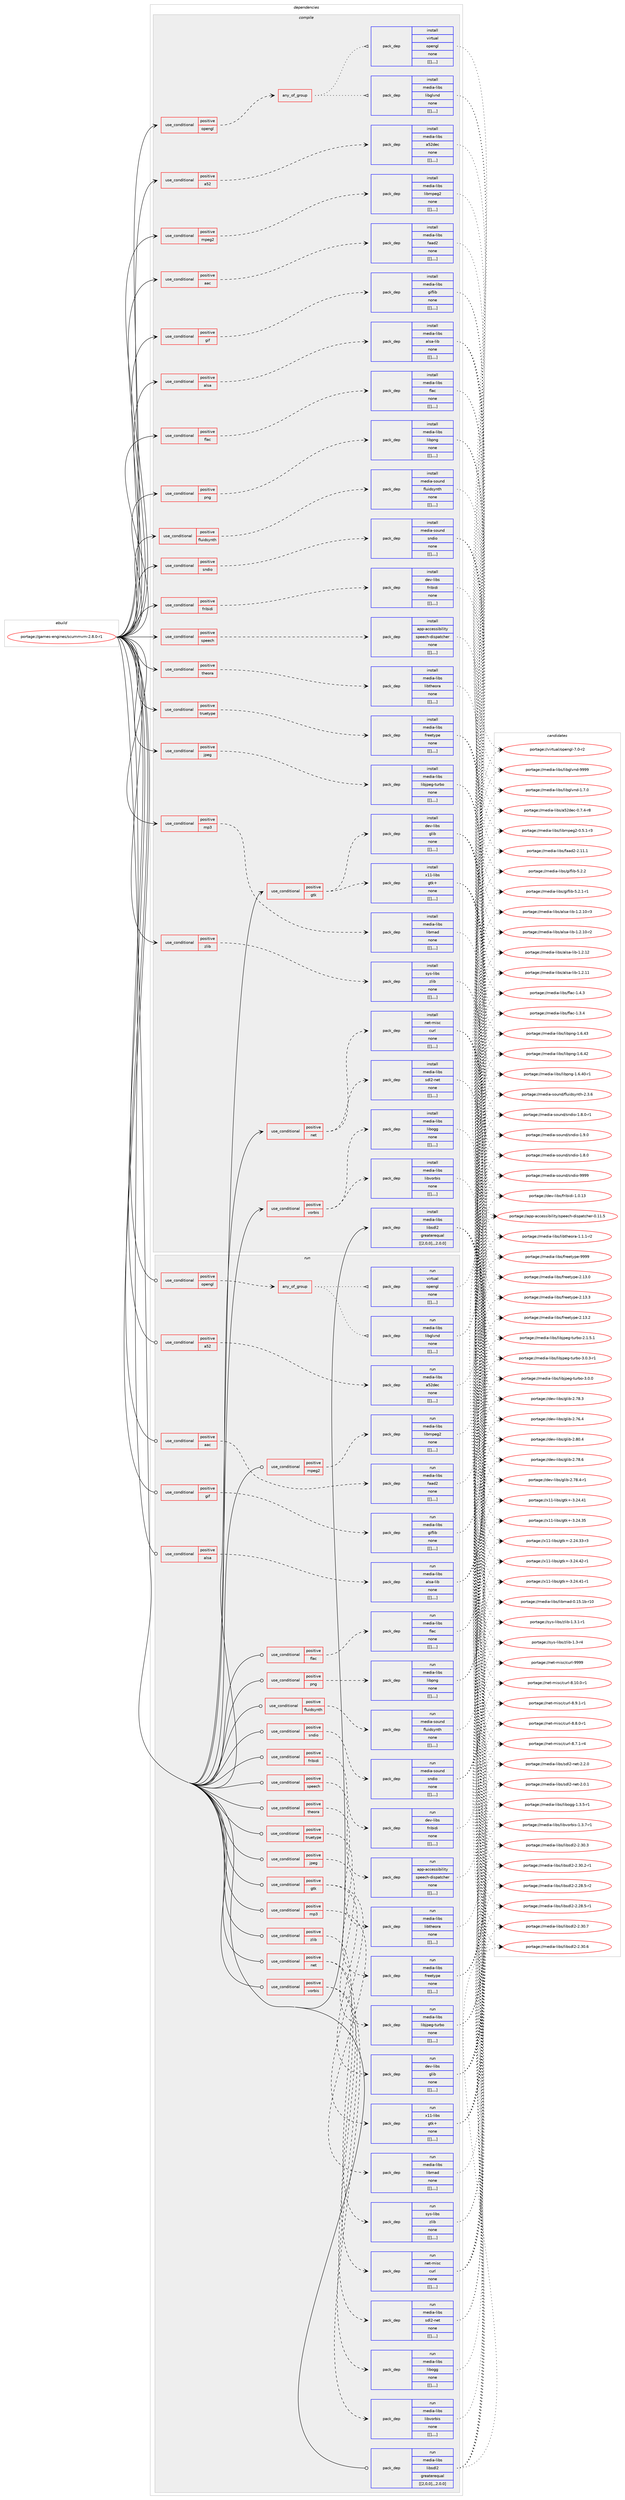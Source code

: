 digraph prolog {

# *************
# Graph options
# *************

newrank=true;
concentrate=true;
compound=true;
graph [rankdir=LR,fontname=Helvetica,fontsize=10,ranksep=1.5];#, ranksep=2.5, nodesep=0.2];
edge  [arrowhead=vee];
node  [fontname=Helvetica,fontsize=10];

# **********
# The ebuild
# **********

subgraph cluster_leftcol {
color=gray;
label=<<i>ebuild</i>>;
id [label="portage://games-engines/scummvm-2.8.0-r1", color=red, width=4, href="../games-engines/scummvm-2.8.0-r1.svg"];
}

# ****************
# The dependencies
# ****************

subgraph cluster_midcol {
color=gray;
label=<<i>dependencies</i>>;
subgraph cluster_compile {
fillcolor="#eeeeee";
style=filled;
label=<<i>compile</i>>;
subgraph cond65577 {
dependency233014 [label=<<TABLE BORDER="0" CELLBORDER="1" CELLSPACING="0" CELLPADDING="4"><TR><TD ROWSPAN="3" CELLPADDING="10">use_conditional</TD></TR><TR><TD>positive</TD></TR><TR><TD>a52</TD></TR></TABLE>>, shape=none, color=red];
subgraph pack165948 {
dependency233015 [label=<<TABLE BORDER="0" CELLBORDER="1" CELLSPACING="0" CELLPADDING="4" WIDTH="220"><TR><TD ROWSPAN="6" CELLPADDING="30">pack_dep</TD></TR><TR><TD WIDTH="110">install</TD></TR><TR><TD>media-libs</TD></TR><TR><TD>a52dec</TD></TR><TR><TD>none</TD></TR><TR><TD>[[],,,,]</TD></TR></TABLE>>, shape=none, color=blue];
}
dependency233014:e -> dependency233015:w [weight=20,style="dashed",arrowhead="vee"];
}
id:e -> dependency233014:w [weight=20,style="solid",arrowhead="vee"];
subgraph cond65578 {
dependency233016 [label=<<TABLE BORDER="0" CELLBORDER="1" CELLSPACING="0" CELLPADDING="4"><TR><TD ROWSPAN="3" CELLPADDING="10">use_conditional</TD></TR><TR><TD>positive</TD></TR><TR><TD>aac</TD></TR></TABLE>>, shape=none, color=red];
subgraph pack165949 {
dependency233017 [label=<<TABLE BORDER="0" CELLBORDER="1" CELLSPACING="0" CELLPADDING="4" WIDTH="220"><TR><TD ROWSPAN="6" CELLPADDING="30">pack_dep</TD></TR><TR><TD WIDTH="110">install</TD></TR><TR><TD>media-libs</TD></TR><TR><TD>faad2</TD></TR><TR><TD>none</TD></TR><TR><TD>[[],,,,]</TD></TR></TABLE>>, shape=none, color=blue];
}
dependency233016:e -> dependency233017:w [weight=20,style="dashed",arrowhead="vee"];
}
id:e -> dependency233016:w [weight=20,style="solid",arrowhead="vee"];
subgraph cond65579 {
dependency233018 [label=<<TABLE BORDER="0" CELLBORDER="1" CELLSPACING="0" CELLPADDING="4"><TR><TD ROWSPAN="3" CELLPADDING="10">use_conditional</TD></TR><TR><TD>positive</TD></TR><TR><TD>alsa</TD></TR></TABLE>>, shape=none, color=red];
subgraph pack165950 {
dependency233019 [label=<<TABLE BORDER="0" CELLBORDER="1" CELLSPACING="0" CELLPADDING="4" WIDTH="220"><TR><TD ROWSPAN="6" CELLPADDING="30">pack_dep</TD></TR><TR><TD WIDTH="110">install</TD></TR><TR><TD>media-libs</TD></TR><TR><TD>alsa-lib</TD></TR><TR><TD>none</TD></TR><TR><TD>[[],,,,]</TD></TR></TABLE>>, shape=none, color=blue];
}
dependency233018:e -> dependency233019:w [weight=20,style="dashed",arrowhead="vee"];
}
id:e -> dependency233018:w [weight=20,style="solid",arrowhead="vee"];
subgraph cond65580 {
dependency233020 [label=<<TABLE BORDER="0" CELLBORDER="1" CELLSPACING="0" CELLPADDING="4"><TR><TD ROWSPAN="3" CELLPADDING="10">use_conditional</TD></TR><TR><TD>positive</TD></TR><TR><TD>flac</TD></TR></TABLE>>, shape=none, color=red];
subgraph pack165951 {
dependency233021 [label=<<TABLE BORDER="0" CELLBORDER="1" CELLSPACING="0" CELLPADDING="4" WIDTH="220"><TR><TD ROWSPAN="6" CELLPADDING="30">pack_dep</TD></TR><TR><TD WIDTH="110">install</TD></TR><TR><TD>media-libs</TD></TR><TR><TD>flac</TD></TR><TR><TD>none</TD></TR><TR><TD>[[],,,,]</TD></TR></TABLE>>, shape=none, color=blue];
}
dependency233020:e -> dependency233021:w [weight=20,style="dashed",arrowhead="vee"];
}
id:e -> dependency233020:w [weight=20,style="solid",arrowhead="vee"];
subgraph cond65581 {
dependency233022 [label=<<TABLE BORDER="0" CELLBORDER="1" CELLSPACING="0" CELLPADDING="4"><TR><TD ROWSPAN="3" CELLPADDING="10">use_conditional</TD></TR><TR><TD>positive</TD></TR><TR><TD>fluidsynth</TD></TR></TABLE>>, shape=none, color=red];
subgraph pack165952 {
dependency233023 [label=<<TABLE BORDER="0" CELLBORDER="1" CELLSPACING="0" CELLPADDING="4" WIDTH="220"><TR><TD ROWSPAN="6" CELLPADDING="30">pack_dep</TD></TR><TR><TD WIDTH="110">install</TD></TR><TR><TD>media-sound</TD></TR><TR><TD>fluidsynth</TD></TR><TR><TD>none</TD></TR><TR><TD>[[],,,,]</TD></TR></TABLE>>, shape=none, color=blue];
}
dependency233022:e -> dependency233023:w [weight=20,style="dashed",arrowhead="vee"];
}
id:e -> dependency233022:w [weight=20,style="solid",arrowhead="vee"];
subgraph cond65582 {
dependency233024 [label=<<TABLE BORDER="0" CELLBORDER="1" CELLSPACING="0" CELLPADDING="4"><TR><TD ROWSPAN="3" CELLPADDING="10">use_conditional</TD></TR><TR><TD>positive</TD></TR><TR><TD>fribidi</TD></TR></TABLE>>, shape=none, color=red];
subgraph pack165953 {
dependency233025 [label=<<TABLE BORDER="0" CELLBORDER="1" CELLSPACING="0" CELLPADDING="4" WIDTH="220"><TR><TD ROWSPAN="6" CELLPADDING="30">pack_dep</TD></TR><TR><TD WIDTH="110">install</TD></TR><TR><TD>dev-libs</TD></TR><TR><TD>fribidi</TD></TR><TR><TD>none</TD></TR><TR><TD>[[],,,,]</TD></TR></TABLE>>, shape=none, color=blue];
}
dependency233024:e -> dependency233025:w [weight=20,style="dashed",arrowhead="vee"];
}
id:e -> dependency233024:w [weight=20,style="solid",arrowhead="vee"];
subgraph cond65583 {
dependency233026 [label=<<TABLE BORDER="0" CELLBORDER="1" CELLSPACING="0" CELLPADDING="4"><TR><TD ROWSPAN="3" CELLPADDING="10">use_conditional</TD></TR><TR><TD>positive</TD></TR><TR><TD>gif</TD></TR></TABLE>>, shape=none, color=red];
subgraph pack165954 {
dependency233027 [label=<<TABLE BORDER="0" CELLBORDER="1" CELLSPACING="0" CELLPADDING="4" WIDTH="220"><TR><TD ROWSPAN="6" CELLPADDING="30">pack_dep</TD></TR><TR><TD WIDTH="110">install</TD></TR><TR><TD>media-libs</TD></TR><TR><TD>giflib</TD></TR><TR><TD>none</TD></TR><TR><TD>[[],,,,]</TD></TR></TABLE>>, shape=none, color=blue];
}
dependency233026:e -> dependency233027:w [weight=20,style="dashed",arrowhead="vee"];
}
id:e -> dependency233026:w [weight=20,style="solid",arrowhead="vee"];
subgraph cond65584 {
dependency233028 [label=<<TABLE BORDER="0" CELLBORDER="1" CELLSPACING="0" CELLPADDING="4"><TR><TD ROWSPAN="3" CELLPADDING="10">use_conditional</TD></TR><TR><TD>positive</TD></TR><TR><TD>gtk</TD></TR></TABLE>>, shape=none, color=red];
subgraph pack165955 {
dependency233029 [label=<<TABLE BORDER="0" CELLBORDER="1" CELLSPACING="0" CELLPADDING="4" WIDTH="220"><TR><TD ROWSPAN="6" CELLPADDING="30">pack_dep</TD></TR><TR><TD WIDTH="110">install</TD></TR><TR><TD>dev-libs</TD></TR><TR><TD>glib</TD></TR><TR><TD>none</TD></TR><TR><TD>[[],,,,]</TD></TR></TABLE>>, shape=none, color=blue];
}
dependency233028:e -> dependency233029:w [weight=20,style="dashed",arrowhead="vee"];
subgraph pack165956 {
dependency233030 [label=<<TABLE BORDER="0" CELLBORDER="1" CELLSPACING="0" CELLPADDING="4" WIDTH="220"><TR><TD ROWSPAN="6" CELLPADDING="30">pack_dep</TD></TR><TR><TD WIDTH="110">install</TD></TR><TR><TD>x11-libs</TD></TR><TR><TD>gtk+</TD></TR><TR><TD>none</TD></TR><TR><TD>[[],,,,]</TD></TR></TABLE>>, shape=none, color=blue];
}
dependency233028:e -> dependency233030:w [weight=20,style="dashed",arrowhead="vee"];
}
id:e -> dependency233028:w [weight=20,style="solid",arrowhead="vee"];
subgraph cond65585 {
dependency233031 [label=<<TABLE BORDER="0" CELLBORDER="1" CELLSPACING="0" CELLPADDING="4"><TR><TD ROWSPAN="3" CELLPADDING="10">use_conditional</TD></TR><TR><TD>positive</TD></TR><TR><TD>jpeg</TD></TR></TABLE>>, shape=none, color=red];
subgraph pack165957 {
dependency233032 [label=<<TABLE BORDER="0" CELLBORDER="1" CELLSPACING="0" CELLPADDING="4" WIDTH="220"><TR><TD ROWSPAN="6" CELLPADDING="30">pack_dep</TD></TR><TR><TD WIDTH="110">install</TD></TR><TR><TD>media-libs</TD></TR><TR><TD>libjpeg-turbo</TD></TR><TR><TD>none</TD></TR><TR><TD>[[],,,,]</TD></TR></TABLE>>, shape=none, color=blue];
}
dependency233031:e -> dependency233032:w [weight=20,style="dashed",arrowhead="vee"];
}
id:e -> dependency233031:w [weight=20,style="solid",arrowhead="vee"];
subgraph cond65586 {
dependency233033 [label=<<TABLE BORDER="0" CELLBORDER="1" CELLSPACING="0" CELLPADDING="4"><TR><TD ROWSPAN="3" CELLPADDING="10">use_conditional</TD></TR><TR><TD>positive</TD></TR><TR><TD>mp3</TD></TR></TABLE>>, shape=none, color=red];
subgraph pack165958 {
dependency233034 [label=<<TABLE BORDER="0" CELLBORDER="1" CELLSPACING="0" CELLPADDING="4" WIDTH="220"><TR><TD ROWSPAN="6" CELLPADDING="30">pack_dep</TD></TR><TR><TD WIDTH="110">install</TD></TR><TR><TD>media-libs</TD></TR><TR><TD>libmad</TD></TR><TR><TD>none</TD></TR><TR><TD>[[],,,,]</TD></TR></TABLE>>, shape=none, color=blue];
}
dependency233033:e -> dependency233034:w [weight=20,style="dashed",arrowhead="vee"];
}
id:e -> dependency233033:w [weight=20,style="solid",arrowhead="vee"];
subgraph cond65587 {
dependency233035 [label=<<TABLE BORDER="0" CELLBORDER="1" CELLSPACING="0" CELLPADDING="4"><TR><TD ROWSPAN="3" CELLPADDING="10">use_conditional</TD></TR><TR><TD>positive</TD></TR><TR><TD>mpeg2</TD></TR></TABLE>>, shape=none, color=red];
subgraph pack165959 {
dependency233036 [label=<<TABLE BORDER="0" CELLBORDER="1" CELLSPACING="0" CELLPADDING="4" WIDTH="220"><TR><TD ROWSPAN="6" CELLPADDING="30">pack_dep</TD></TR><TR><TD WIDTH="110">install</TD></TR><TR><TD>media-libs</TD></TR><TR><TD>libmpeg2</TD></TR><TR><TD>none</TD></TR><TR><TD>[[],,,,]</TD></TR></TABLE>>, shape=none, color=blue];
}
dependency233035:e -> dependency233036:w [weight=20,style="dashed",arrowhead="vee"];
}
id:e -> dependency233035:w [weight=20,style="solid",arrowhead="vee"];
subgraph cond65588 {
dependency233037 [label=<<TABLE BORDER="0" CELLBORDER="1" CELLSPACING="0" CELLPADDING="4"><TR><TD ROWSPAN="3" CELLPADDING="10">use_conditional</TD></TR><TR><TD>positive</TD></TR><TR><TD>net</TD></TR></TABLE>>, shape=none, color=red];
subgraph pack165960 {
dependency233038 [label=<<TABLE BORDER="0" CELLBORDER="1" CELLSPACING="0" CELLPADDING="4" WIDTH="220"><TR><TD ROWSPAN="6" CELLPADDING="30">pack_dep</TD></TR><TR><TD WIDTH="110">install</TD></TR><TR><TD>media-libs</TD></TR><TR><TD>sdl2-net</TD></TR><TR><TD>none</TD></TR><TR><TD>[[],,,,]</TD></TR></TABLE>>, shape=none, color=blue];
}
dependency233037:e -> dependency233038:w [weight=20,style="dashed",arrowhead="vee"];
subgraph pack165961 {
dependency233039 [label=<<TABLE BORDER="0" CELLBORDER="1" CELLSPACING="0" CELLPADDING="4" WIDTH="220"><TR><TD ROWSPAN="6" CELLPADDING="30">pack_dep</TD></TR><TR><TD WIDTH="110">install</TD></TR><TR><TD>net-misc</TD></TR><TR><TD>curl</TD></TR><TR><TD>none</TD></TR><TR><TD>[[],,,,]</TD></TR></TABLE>>, shape=none, color=blue];
}
dependency233037:e -> dependency233039:w [weight=20,style="dashed",arrowhead="vee"];
}
id:e -> dependency233037:w [weight=20,style="solid",arrowhead="vee"];
subgraph cond65589 {
dependency233040 [label=<<TABLE BORDER="0" CELLBORDER="1" CELLSPACING="0" CELLPADDING="4"><TR><TD ROWSPAN="3" CELLPADDING="10">use_conditional</TD></TR><TR><TD>positive</TD></TR><TR><TD>opengl</TD></TR></TABLE>>, shape=none, color=red];
subgraph any1329 {
dependency233041 [label=<<TABLE BORDER="0" CELLBORDER="1" CELLSPACING="0" CELLPADDING="4"><TR><TD CELLPADDING="10">any_of_group</TD></TR></TABLE>>, shape=none, color=red];subgraph pack165962 {
dependency233042 [label=<<TABLE BORDER="0" CELLBORDER="1" CELLSPACING="0" CELLPADDING="4" WIDTH="220"><TR><TD ROWSPAN="6" CELLPADDING="30">pack_dep</TD></TR><TR><TD WIDTH="110">install</TD></TR><TR><TD>virtual</TD></TR><TR><TD>opengl</TD></TR><TR><TD>none</TD></TR><TR><TD>[[],,,,]</TD></TR></TABLE>>, shape=none, color=blue];
}
dependency233041:e -> dependency233042:w [weight=20,style="dotted",arrowhead="oinv"];
subgraph pack165963 {
dependency233043 [label=<<TABLE BORDER="0" CELLBORDER="1" CELLSPACING="0" CELLPADDING="4" WIDTH="220"><TR><TD ROWSPAN="6" CELLPADDING="30">pack_dep</TD></TR><TR><TD WIDTH="110">install</TD></TR><TR><TD>media-libs</TD></TR><TR><TD>libglvnd</TD></TR><TR><TD>none</TD></TR><TR><TD>[[],,,,]</TD></TR></TABLE>>, shape=none, color=blue];
}
dependency233041:e -> dependency233043:w [weight=20,style="dotted",arrowhead="oinv"];
}
dependency233040:e -> dependency233041:w [weight=20,style="dashed",arrowhead="vee"];
}
id:e -> dependency233040:w [weight=20,style="solid",arrowhead="vee"];
subgraph cond65590 {
dependency233044 [label=<<TABLE BORDER="0" CELLBORDER="1" CELLSPACING="0" CELLPADDING="4"><TR><TD ROWSPAN="3" CELLPADDING="10">use_conditional</TD></TR><TR><TD>positive</TD></TR><TR><TD>png</TD></TR></TABLE>>, shape=none, color=red];
subgraph pack165964 {
dependency233045 [label=<<TABLE BORDER="0" CELLBORDER="1" CELLSPACING="0" CELLPADDING="4" WIDTH="220"><TR><TD ROWSPAN="6" CELLPADDING="30">pack_dep</TD></TR><TR><TD WIDTH="110">install</TD></TR><TR><TD>media-libs</TD></TR><TR><TD>libpng</TD></TR><TR><TD>none</TD></TR><TR><TD>[[],,,,]</TD></TR></TABLE>>, shape=none, color=blue];
}
dependency233044:e -> dependency233045:w [weight=20,style="dashed",arrowhead="vee"];
}
id:e -> dependency233044:w [weight=20,style="solid",arrowhead="vee"];
subgraph cond65591 {
dependency233046 [label=<<TABLE BORDER="0" CELLBORDER="1" CELLSPACING="0" CELLPADDING="4"><TR><TD ROWSPAN="3" CELLPADDING="10">use_conditional</TD></TR><TR><TD>positive</TD></TR><TR><TD>sndio</TD></TR></TABLE>>, shape=none, color=red];
subgraph pack165965 {
dependency233047 [label=<<TABLE BORDER="0" CELLBORDER="1" CELLSPACING="0" CELLPADDING="4" WIDTH="220"><TR><TD ROWSPAN="6" CELLPADDING="30">pack_dep</TD></TR><TR><TD WIDTH="110">install</TD></TR><TR><TD>media-sound</TD></TR><TR><TD>sndio</TD></TR><TR><TD>none</TD></TR><TR><TD>[[],,,,]</TD></TR></TABLE>>, shape=none, color=blue];
}
dependency233046:e -> dependency233047:w [weight=20,style="dashed",arrowhead="vee"];
}
id:e -> dependency233046:w [weight=20,style="solid",arrowhead="vee"];
subgraph cond65592 {
dependency233048 [label=<<TABLE BORDER="0" CELLBORDER="1" CELLSPACING="0" CELLPADDING="4"><TR><TD ROWSPAN="3" CELLPADDING="10">use_conditional</TD></TR><TR><TD>positive</TD></TR><TR><TD>speech</TD></TR></TABLE>>, shape=none, color=red];
subgraph pack165966 {
dependency233049 [label=<<TABLE BORDER="0" CELLBORDER="1" CELLSPACING="0" CELLPADDING="4" WIDTH="220"><TR><TD ROWSPAN="6" CELLPADDING="30">pack_dep</TD></TR><TR><TD WIDTH="110">install</TD></TR><TR><TD>app-accessibility</TD></TR><TR><TD>speech-dispatcher</TD></TR><TR><TD>none</TD></TR><TR><TD>[[],,,,]</TD></TR></TABLE>>, shape=none, color=blue];
}
dependency233048:e -> dependency233049:w [weight=20,style="dashed",arrowhead="vee"];
}
id:e -> dependency233048:w [weight=20,style="solid",arrowhead="vee"];
subgraph cond65593 {
dependency233050 [label=<<TABLE BORDER="0" CELLBORDER="1" CELLSPACING="0" CELLPADDING="4"><TR><TD ROWSPAN="3" CELLPADDING="10">use_conditional</TD></TR><TR><TD>positive</TD></TR><TR><TD>theora</TD></TR></TABLE>>, shape=none, color=red];
subgraph pack165967 {
dependency233051 [label=<<TABLE BORDER="0" CELLBORDER="1" CELLSPACING="0" CELLPADDING="4" WIDTH="220"><TR><TD ROWSPAN="6" CELLPADDING="30">pack_dep</TD></TR><TR><TD WIDTH="110">install</TD></TR><TR><TD>media-libs</TD></TR><TR><TD>libtheora</TD></TR><TR><TD>none</TD></TR><TR><TD>[[],,,,]</TD></TR></TABLE>>, shape=none, color=blue];
}
dependency233050:e -> dependency233051:w [weight=20,style="dashed",arrowhead="vee"];
}
id:e -> dependency233050:w [weight=20,style="solid",arrowhead="vee"];
subgraph cond65594 {
dependency233052 [label=<<TABLE BORDER="0" CELLBORDER="1" CELLSPACING="0" CELLPADDING="4"><TR><TD ROWSPAN="3" CELLPADDING="10">use_conditional</TD></TR><TR><TD>positive</TD></TR><TR><TD>truetype</TD></TR></TABLE>>, shape=none, color=red];
subgraph pack165968 {
dependency233053 [label=<<TABLE BORDER="0" CELLBORDER="1" CELLSPACING="0" CELLPADDING="4" WIDTH="220"><TR><TD ROWSPAN="6" CELLPADDING="30">pack_dep</TD></TR><TR><TD WIDTH="110">install</TD></TR><TR><TD>media-libs</TD></TR><TR><TD>freetype</TD></TR><TR><TD>none</TD></TR><TR><TD>[[],,,,]</TD></TR></TABLE>>, shape=none, color=blue];
}
dependency233052:e -> dependency233053:w [weight=20,style="dashed",arrowhead="vee"];
}
id:e -> dependency233052:w [weight=20,style="solid",arrowhead="vee"];
subgraph cond65595 {
dependency233054 [label=<<TABLE BORDER="0" CELLBORDER="1" CELLSPACING="0" CELLPADDING="4"><TR><TD ROWSPAN="3" CELLPADDING="10">use_conditional</TD></TR><TR><TD>positive</TD></TR><TR><TD>vorbis</TD></TR></TABLE>>, shape=none, color=red];
subgraph pack165969 {
dependency233055 [label=<<TABLE BORDER="0" CELLBORDER="1" CELLSPACING="0" CELLPADDING="4" WIDTH="220"><TR><TD ROWSPAN="6" CELLPADDING="30">pack_dep</TD></TR><TR><TD WIDTH="110">install</TD></TR><TR><TD>media-libs</TD></TR><TR><TD>libogg</TD></TR><TR><TD>none</TD></TR><TR><TD>[[],,,,]</TD></TR></TABLE>>, shape=none, color=blue];
}
dependency233054:e -> dependency233055:w [weight=20,style="dashed",arrowhead="vee"];
subgraph pack165970 {
dependency233056 [label=<<TABLE BORDER="0" CELLBORDER="1" CELLSPACING="0" CELLPADDING="4" WIDTH="220"><TR><TD ROWSPAN="6" CELLPADDING="30">pack_dep</TD></TR><TR><TD WIDTH="110">install</TD></TR><TR><TD>media-libs</TD></TR><TR><TD>libvorbis</TD></TR><TR><TD>none</TD></TR><TR><TD>[[],,,,]</TD></TR></TABLE>>, shape=none, color=blue];
}
dependency233054:e -> dependency233056:w [weight=20,style="dashed",arrowhead="vee"];
}
id:e -> dependency233054:w [weight=20,style="solid",arrowhead="vee"];
subgraph cond65596 {
dependency233057 [label=<<TABLE BORDER="0" CELLBORDER="1" CELLSPACING="0" CELLPADDING="4"><TR><TD ROWSPAN="3" CELLPADDING="10">use_conditional</TD></TR><TR><TD>positive</TD></TR><TR><TD>zlib</TD></TR></TABLE>>, shape=none, color=red];
subgraph pack165971 {
dependency233058 [label=<<TABLE BORDER="0" CELLBORDER="1" CELLSPACING="0" CELLPADDING="4" WIDTH="220"><TR><TD ROWSPAN="6" CELLPADDING="30">pack_dep</TD></TR><TR><TD WIDTH="110">install</TD></TR><TR><TD>sys-libs</TD></TR><TR><TD>zlib</TD></TR><TR><TD>none</TD></TR><TR><TD>[[],,,,]</TD></TR></TABLE>>, shape=none, color=blue];
}
dependency233057:e -> dependency233058:w [weight=20,style="dashed",arrowhead="vee"];
}
id:e -> dependency233057:w [weight=20,style="solid",arrowhead="vee"];
subgraph pack165972 {
dependency233059 [label=<<TABLE BORDER="0" CELLBORDER="1" CELLSPACING="0" CELLPADDING="4" WIDTH="220"><TR><TD ROWSPAN="6" CELLPADDING="30">pack_dep</TD></TR><TR><TD WIDTH="110">install</TD></TR><TR><TD>media-libs</TD></TR><TR><TD>libsdl2</TD></TR><TR><TD>greaterequal</TD></TR><TR><TD>[[2,0,0],,,2.0.0]</TD></TR></TABLE>>, shape=none, color=blue];
}
id:e -> dependency233059:w [weight=20,style="solid",arrowhead="vee"];
}
subgraph cluster_compileandrun {
fillcolor="#eeeeee";
style=filled;
label=<<i>compile and run</i>>;
}
subgraph cluster_run {
fillcolor="#eeeeee";
style=filled;
label=<<i>run</i>>;
subgraph cond65597 {
dependency233060 [label=<<TABLE BORDER="0" CELLBORDER="1" CELLSPACING="0" CELLPADDING="4"><TR><TD ROWSPAN="3" CELLPADDING="10">use_conditional</TD></TR><TR><TD>positive</TD></TR><TR><TD>a52</TD></TR></TABLE>>, shape=none, color=red];
subgraph pack165973 {
dependency233061 [label=<<TABLE BORDER="0" CELLBORDER="1" CELLSPACING="0" CELLPADDING="4" WIDTH="220"><TR><TD ROWSPAN="6" CELLPADDING="30">pack_dep</TD></TR><TR><TD WIDTH="110">run</TD></TR><TR><TD>media-libs</TD></TR><TR><TD>a52dec</TD></TR><TR><TD>none</TD></TR><TR><TD>[[],,,,]</TD></TR></TABLE>>, shape=none, color=blue];
}
dependency233060:e -> dependency233061:w [weight=20,style="dashed",arrowhead="vee"];
}
id:e -> dependency233060:w [weight=20,style="solid",arrowhead="odot"];
subgraph cond65598 {
dependency233062 [label=<<TABLE BORDER="0" CELLBORDER="1" CELLSPACING="0" CELLPADDING="4"><TR><TD ROWSPAN="3" CELLPADDING="10">use_conditional</TD></TR><TR><TD>positive</TD></TR><TR><TD>aac</TD></TR></TABLE>>, shape=none, color=red];
subgraph pack165974 {
dependency233063 [label=<<TABLE BORDER="0" CELLBORDER="1" CELLSPACING="0" CELLPADDING="4" WIDTH="220"><TR><TD ROWSPAN="6" CELLPADDING="30">pack_dep</TD></TR><TR><TD WIDTH="110">run</TD></TR><TR><TD>media-libs</TD></TR><TR><TD>faad2</TD></TR><TR><TD>none</TD></TR><TR><TD>[[],,,,]</TD></TR></TABLE>>, shape=none, color=blue];
}
dependency233062:e -> dependency233063:w [weight=20,style="dashed",arrowhead="vee"];
}
id:e -> dependency233062:w [weight=20,style="solid",arrowhead="odot"];
subgraph cond65599 {
dependency233064 [label=<<TABLE BORDER="0" CELLBORDER="1" CELLSPACING="0" CELLPADDING="4"><TR><TD ROWSPAN="3" CELLPADDING="10">use_conditional</TD></TR><TR><TD>positive</TD></TR><TR><TD>alsa</TD></TR></TABLE>>, shape=none, color=red];
subgraph pack165975 {
dependency233065 [label=<<TABLE BORDER="0" CELLBORDER="1" CELLSPACING="0" CELLPADDING="4" WIDTH="220"><TR><TD ROWSPAN="6" CELLPADDING="30">pack_dep</TD></TR><TR><TD WIDTH="110">run</TD></TR><TR><TD>media-libs</TD></TR><TR><TD>alsa-lib</TD></TR><TR><TD>none</TD></TR><TR><TD>[[],,,,]</TD></TR></TABLE>>, shape=none, color=blue];
}
dependency233064:e -> dependency233065:w [weight=20,style="dashed",arrowhead="vee"];
}
id:e -> dependency233064:w [weight=20,style="solid",arrowhead="odot"];
subgraph cond65600 {
dependency233066 [label=<<TABLE BORDER="0" CELLBORDER="1" CELLSPACING="0" CELLPADDING="4"><TR><TD ROWSPAN="3" CELLPADDING="10">use_conditional</TD></TR><TR><TD>positive</TD></TR><TR><TD>flac</TD></TR></TABLE>>, shape=none, color=red];
subgraph pack165976 {
dependency233067 [label=<<TABLE BORDER="0" CELLBORDER="1" CELLSPACING="0" CELLPADDING="4" WIDTH="220"><TR><TD ROWSPAN="6" CELLPADDING="30">pack_dep</TD></TR><TR><TD WIDTH="110">run</TD></TR><TR><TD>media-libs</TD></TR><TR><TD>flac</TD></TR><TR><TD>none</TD></TR><TR><TD>[[],,,,]</TD></TR></TABLE>>, shape=none, color=blue];
}
dependency233066:e -> dependency233067:w [weight=20,style="dashed",arrowhead="vee"];
}
id:e -> dependency233066:w [weight=20,style="solid",arrowhead="odot"];
subgraph cond65601 {
dependency233068 [label=<<TABLE BORDER="0" CELLBORDER="1" CELLSPACING="0" CELLPADDING="4"><TR><TD ROWSPAN="3" CELLPADDING="10">use_conditional</TD></TR><TR><TD>positive</TD></TR><TR><TD>fluidsynth</TD></TR></TABLE>>, shape=none, color=red];
subgraph pack165977 {
dependency233069 [label=<<TABLE BORDER="0" CELLBORDER="1" CELLSPACING="0" CELLPADDING="4" WIDTH="220"><TR><TD ROWSPAN="6" CELLPADDING="30">pack_dep</TD></TR><TR><TD WIDTH="110">run</TD></TR><TR><TD>media-sound</TD></TR><TR><TD>fluidsynth</TD></TR><TR><TD>none</TD></TR><TR><TD>[[],,,,]</TD></TR></TABLE>>, shape=none, color=blue];
}
dependency233068:e -> dependency233069:w [weight=20,style="dashed",arrowhead="vee"];
}
id:e -> dependency233068:w [weight=20,style="solid",arrowhead="odot"];
subgraph cond65602 {
dependency233070 [label=<<TABLE BORDER="0" CELLBORDER="1" CELLSPACING="0" CELLPADDING="4"><TR><TD ROWSPAN="3" CELLPADDING="10">use_conditional</TD></TR><TR><TD>positive</TD></TR><TR><TD>fribidi</TD></TR></TABLE>>, shape=none, color=red];
subgraph pack165978 {
dependency233071 [label=<<TABLE BORDER="0" CELLBORDER="1" CELLSPACING="0" CELLPADDING="4" WIDTH="220"><TR><TD ROWSPAN="6" CELLPADDING="30">pack_dep</TD></TR><TR><TD WIDTH="110">run</TD></TR><TR><TD>dev-libs</TD></TR><TR><TD>fribidi</TD></TR><TR><TD>none</TD></TR><TR><TD>[[],,,,]</TD></TR></TABLE>>, shape=none, color=blue];
}
dependency233070:e -> dependency233071:w [weight=20,style="dashed",arrowhead="vee"];
}
id:e -> dependency233070:w [weight=20,style="solid",arrowhead="odot"];
subgraph cond65603 {
dependency233072 [label=<<TABLE BORDER="0" CELLBORDER="1" CELLSPACING="0" CELLPADDING="4"><TR><TD ROWSPAN="3" CELLPADDING="10">use_conditional</TD></TR><TR><TD>positive</TD></TR><TR><TD>gif</TD></TR></TABLE>>, shape=none, color=red];
subgraph pack165979 {
dependency233073 [label=<<TABLE BORDER="0" CELLBORDER="1" CELLSPACING="0" CELLPADDING="4" WIDTH="220"><TR><TD ROWSPAN="6" CELLPADDING="30">pack_dep</TD></TR><TR><TD WIDTH="110">run</TD></TR><TR><TD>media-libs</TD></TR><TR><TD>giflib</TD></TR><TR><TD>none</TD></TR><TR><TD>[[],,,,]</TD></TR></TABLE>>, shape=none, color=blue];
}
dependency233072:e -> dependency233073:w [weight=20,style="dashed",arrowhead="vee"];
}
id:e -> dependency233072:w [weight=20,style="solid",arrowhead="odot"];
subgraph cond65604 {
dependency233074 [label=<<TABLE BORDER="0" CELLBORDER="1" CELLSPACING="0" CELLPADDING="4"><TR><TD ROWSPAN="3" CELLPADDING="10">use_conditional</TD></TR><TR><TD>positive</TD></TR><TR><TD>gtk</TD></TR></TABLE>>, shape=none, color=red];
subgraph pack165980 {
dependency233075 [label=<<TABLE BORDER="0" CELLBORDER="1" CELLSPACING="0" CELLPADDING="4" WIDTH="220"><TR><TD ROWSPAN="6" CELLPADDING="30">pack_dep</TD></TR><TR><TD WIDTH="110">run</TD></TR><TR><TD>dev-libs</TD></TR><TR><TD>glib</TD></TR><TR><TD>none</TD></TR><TR><TD>[[],,,,]</TD></TR></TABLE>>, shape=none, color=blue];
}
dependency233074:e -> dependency233075:w [weight=20,style="dashed",arrowhead="vee"];
subgraph pack165981 {
dependency233076 [label=<<TABLE BORDER="0" CELLBORDER="1" CELLSPACING="0" CELLPADDING="4" WIDTH="220"><TR><TD ROWSPAN="6" CELLPADDING="30">pack_dep</TD></TR><TR><TD WIDTH="110">run</TD></TR><TR><TD>x11-libs</TD></TR><TR><TD>gtk+</TD></TR><TR><TD>none</TD></TR><TR><TD>[[],,,,]</TD></TR></TABLE>>, shape=none, color=blue];
}
dependency233074:e -> dependency233076:w [weight=20,style="dashed",arrowhead="vee"];
}
id:e -> dependency233074:w [weight=20,style="solid",arrowhead="odot"];
subgraph cond65605 {
dependency233077 [label=<<TABLE BORDER="0" CELLBORDER="1" CELLSPACING="0" CELLPADDING="4"><TR><TD ROWSPAN="3" CELLPADDING="10">use_conditional</TD></TR><TR><TD>positive</TD></TR><TR><TD>jpeg</TD></TR></TABLE>>, shape=none, color=red];
subgraph pack165982 {
dependency233078 [label=<<TABLE BORDER="0" CELLBORDER="1" CELLSPACING="0" CELLPADDING="4" WIDTH="220"><TR><TD ROWSPAN="6" CELLPADDING="30">pack_dep</TD></TR><TR><TD WIDTH="110">run</TD></TR><TR><TD>media-libs</TD></TR><TR><TD>libjpeg-turbo</TD></TR><TR><TD>none</TD></TR><TR><TD>[[],,,,]</TD></TR></TABLE>>, shape=none, color=blue];
}
dependency233077:e -> dependency233078:w [weight=20,style="dashed",arrowhead="vee"];
}
id:e -> dependency233077:w [weight=20,style="solid",arrowhead="odot"];
subgraph cond65606 {
dependency233079 [label=<<TABLE BORDER="0" CELLBORDER="1" CELLSPACING="0" CELLPADDING="4"><TR><TD ROWSPAN="3" CELLPADDING="10">use_conditional</TD></TR><TR><TD>positive</TD></TR><TR><TD>mp3</TD></TR></TABLE>>, shape=none, color=red];
subgraph pack165983 {
dependency233080 [label=<<TABLE BORDER="0" CELLBORDER="1" CELLSPACING="0" CELLPADDING="4" WIDTH="220"><TR><TD ROWSPAN="6" CELLPADDING="30">pack_dep</TD></TR><TR><TD WIDTH="110">run</TD></TR><TR><TD>media-libs</TD></TR><TR><TD>libmad</TD></TR><TR><TD>none</TD></TR><TR><TD>[[],,,,]</TD></TR></TABLE>>, shape=none, color=blue];
}
dependency233079:e -> dependency233080:w [weight=20,style="dashed",arrowhead="vee"];
}
id:e -> dependency233079:w [weight=20,style="solid",arrowhead="odot"];
subgraph cond65607 {
dependency233081 [label=<<TABLE BORDER="0" CELLBORDER="1" CELLSPACING="0" CELLPADDING="4"><TR><TD ROWSPAN="3" CELLPADDING="10">use_conditional</TD></TR><TR><TD>positive</TD></TR><TR><TD>mpeg2</TD></TR></TABLE>>, shape=none, color=red];
subgraph pack165984 {
dependency233082 [label=<<TABLE BORDER="0" CELLBORDER="1" CELLSPACING="0" CELLPADDING="4" WIDTH="220"><TR><TD ROWSPAN="6" CELLPADDING="30">pack_dep</TD></TR><TR><TD WIDTH="110">run</TD></TR><TR><TD>media-libs</TD></TR><TR><TD>libmpeg2</TD></TR><TR><TD>none</TD></TR><TR><TD>[[],,,,]</TD></TR></TABLE>>, shape=none, color=blue];
}
dependency233081:e -> dependency233082:w [weight=20,style="dashed",arrowhead="vee"];
}
id:e -> dependency233081:w [weight=20,style="solid",arrowhead="odot"];
subgraph cond65608 {
dependency233083 [label=<<TABLE BORDER="0" CELLBORDER="1" CELLSPACING="0" CELLPADDING="4"><TR><TD ROWSPAN="3" CELLPADDING="10">use_conditional</TD></TR><TR><TD>positive</TD></TR><TR><TD>net</TD></TR></TABLE>>, shape=none, color=red];
subgraph pack165985 {
dependency233084 [label=<<TABLE BORDER="0" CELLBORDER="1" CELLSPACING="0" CELLPADDING="4" WIDTH="220"><TR><TD ROWSPAN="6" CELLPADDING="30">pack_dep</TD></TR><TR><TD WIDTH="110">run</TD></TR><TR><TD>media-libs</TD></TR><TR><TD>sdl2-net</TD></TR><TR><TD>none</TD></TR><TR><TD>[[],,,,]</TD></TR></TABLE>>, shape=none, color=blue];
}
dependency233083:e -> dependency233084:w [weight=20,style="dashed",arrowhead="vee"];
subgraph pack165986 {
dependency233085 [label=<<TABLE BORDER="0" CELLBORDER="1" CELLSPACING="0" CELLPADDING="4" WIDTH="220"><TR><TD ROWSPAN="6" CELLPADDING="30">pack_dep</TD></TR><TR><TD WIDTH="110">run</TD></TR><TR><TD>net-misc</TD></TR><TR><TD>curl</TD></TR><TR><TD>none</TD></TR><TR><TD>[[],,,,]</TD></TR></TABLE>>, shape=none, color=blue];
}
dependency233083:e -> dependency233085:w [weight=20,style="dashed",arrowhead="vee"];
}
id:e -> dependency233083:w [weight=20,style="solid",arrowhead="odot"];
subgraph cond65609 {
dependency233086 [label=<<TABLE BORDER="0" CELLBORDER="1" CELLSPACING="0" CELLPADDING="4"><TR><TD ROWSPAN="3" CELLPADDING="10">use_conditional</TD></TR><TR><TD>positive</TD></TR><TR><TD>opengl</TD></TR></TABLE>>, shape=none, color=red];
subgraph any1330 {
dependency233087 [label=<<TABLE BORDER="0" CELLBORDER="1" CELLSPACING="0" CELLPADDING="4"><TR><TD CELLPADDING="10">any_of_group</TD></TR></TABLE>>, shape=none, color=red];subgraph pack165987 {
dependency233088 [label=<<TABLE BORDER="0" CELLBORDER="1" CELLSPACING="0" CELLPADDING="4" WIDTH="220"><TR><TD ROWSPAN="6" CELLPADDING="30">pack_dep</TD></TR><TR><TD WIDTH="110">run</TD></TR><TR><TD>virtual</TD></TR><TR><TD>opengl</TD></TR><TR><TD>none</TD></TR><TR><TD>[[],,,,]</TD></TR></TABLE>>, shape=none, color=blue];
}
dependency233087:e -> dependency233088:w [weight=20,style="dotted",arrowhead="oinv"];
subgraph pack165988 {
dependency233089 [label=<<TABLE BORDER="0" CELLBORDER="1" CELLSPACING="0" CELLPADDING="4" WIDTH="220"><TR><TD ROWSPAN="6" CELLPADDING="30">pack_dep</TD></TR><TR><TD WIDTH="110">run</TD></TR><TR><TD>media-libs</TD></TR><TR><TD>libglvnd</TD></TR><TR><TD>none</TD></TR><TR><TD>[[],,,,]</TD></TR></TABLE>>, shape=none, color=blue];
}
dependency233087:e -> dependency233089:w [weight=20,style="dotted",arrowhead="oinv"];
}
dependency233086:e -> dependency233087:w [weight=20,style="dashed",arrowhead="vee"];
}
id:e -> dependency233086:w [weight=20,style="solid",arrowhead="odot"];
subgraph cond65610 {
dependency233090 [label=<<TABLE BORDER="0" CELLBORDER="1" CELLSPACING="0" CELLPADDING="4"><TR><TD ROWSPAN="3" CELLPADDING="10">use_conditional</TD></TR><TR><TD>positive</TD></TR><TR><TD>png</TD></TR></TABLE>>, shape=none, color=red];
subgraph pack165989 {
dependency233091 [label=<<TABLE BORDER="0" CELLBORDER="1" CELLSPACING="0" CELLPADDING="4" WIDTH="220"><TR><TD ROWSPAN="6" CELLPADDING="30">pack_dep</TD></TR><TR><TD WIDTH="110">run</TD></TR><TR><TD>media-libs</TD></TR><TR><TD>libpng</TD></TR><TR><TD>none</TD></TR><TR><TD>[[],,,,]</TD></TR></TABLE>>, shape=none, color=blue];
}
dependency233090:e -> dependency233091:w [weight=20,style="dashed",arrowhead="vee"];
}
id:e -> dependency233090:w [weight=20,style="solid",arrowhead="odot"];
subgraph cond65611 {
dependency233092 [label=<<TABLE BORDER="0" CELLBORDER="1" CELLSPACING="0" CELLPADDING="4"><TR><TD ROWSPAN="3" CELLPADDING="10">use_conditional</TD></TR><TR><TD>positive</TD></TR><TR><TD>sndio</TD></TR></TABLE>>, shape=none, color=red];
subgraph pack165990 {
dependency233093 [label=<<TABLE BORDER="0" CELLBORDER="1" CELLSPACING="0" CELLPADDING="4" WIDTH="220"><TR><TD ROWSPAN="6" CELLPADDING="30">pack_dep</TD></TR><TR><TD WIDTH="110">run</TD></TR><TR><TD>media-sound</TD></TR><TR><TD>sndio</TD></TR><TR><TD>none</TD></TR><TR><TD>[[],,,,]</TD></TR></TABLE>>, shape=none, color=blue];
}
dependency233092:e -> dependency233093:w [weight=20,style="dashed",arrowhead="vee"];
}
id:e -> dependency233092:w [weight=20,style="solid",arrowhead="odot"];
subgraph cond65612 {
dependency233094 [label=<<TABLE BORDER="0" CELLBORDER="1" CELLSPACING="0" CELLPADDING="4"><TR><TD ROWSPAN="3" CELLPADDING="10">use_conditional</TD></TR><TR><TD>positive</TD></TR><TR><TD>speech</TD></TR></TABLE>>, shape=none, color=red];
subgraph pack165991 {
dependency233095 [label=<<TABLE BORDER="0" CELLBORDER="1" CELLSPACING="0" CELLPADDING="4" WIDTH="220"><TR><TD ROWSPAN="6" CELLPADDING="30">pack_dep</TD></TR><TR><TD WIDTH="110">run</TD></TR><TR><TD>app-accessibility</TD></TR><TR><TD>speech-dispatcher</TD></TR><TR><TD>none</TD></TR><TR><TD>[[],,,,]</TD></TR></TABLE>>, shape=none, color=blue];
}
dependency233094:e -> dependency233095:w [weight=20,style="dashed",arrowhead="vee"];
}
id:e -> dependency233094:w [weight=20,style="solid",arrowhead="odot"];
subgraph cond65613 {
dependency233096 [label=<<TABLE BORDER="0" CELLBORDER="1" CELLSPACING="0" CELLPADDING="4"><TR><TD ROWSPAN="3" CELLPADDING="10">use_conditional</TD></TR><TR><TD>positive</TD></TR><TR><TD>theora</TD></TR></TABLE>>, shape=none, color=red];
subgraph pack165992 {
dependency233097 [label=<<TABLE BORDER="0" CELLBORDER="1" CELLSPACING="0" CELLPADDING="4" WIDTH="220"><TR><TD ROWSPAN="6" CELLPADDING="30">pack_dep</TD></TR><TR><TD WIDTH="110">run</TD></TR><TR><TD>media-libs</TD></TR><TR><TD>libtheora</TD></TR><TR><TD>none</TD></TR><TR><TD>[[],,,,]</TD></TR></TABLE>>, shape=none, color=blue];
}
dependency233096:e -> dependency233097:w [weight=20,style="dashed",arrowhead="vee"];
}
id:e -> dependency233096:w [weight=20,style="solid",arrowhead="odot"];
subgraph cond65614 {
dependency233098 [label=<<TABLE BORDER="0" CELLBORDER="1" CELLSPACING="0" CELLPADDING="4"><TR><TD ROWSPAN="3" CELLPADDING="10">use_conditional</TD></TR><TR><TD>positive</TD></TR><TR><TD>truetype</TD></TR></TABLE>>, shape=none, color=red];
subgraph pack165993 {
dependency233099 [label=<<TABLE BORDER="0" CELLBORDER="1" CELLSPACING="0" CELLPADDING="4" WIDTH="220"><TR><TD ROWSPAN="6" CELLPADDING="30">pack_dep</TD></TR><TR><TD WIDTH="110">run</TD></TR><TR><TD>media-libs</TD></TR><TR><TD>freetype</TD></TR><TR><TD>none</TD></TR><TR><TD>[[],,,,]</TD></TR></TABLE>>, shape=none, color=blue];
}
dependency233098:e -> dependency233099:w [weight=20,style="dashed",arrowhead="vee"];
}
id:e -> dependency233098:w [weight=20,style="solid",arrowhead="odot"];
subgraph cond65615 {
dependency233100 [label=<<TABLE BORDER="0" CELLBORDER="1" CELLSPACING="0" CELLPADDING="4"><TR><TD ROWSPAN="3" CELLPADDING="10">use_conditional</TD></TR><TR><TD>positive</TD></TR><TR><TD>vorbis</TD></TR></TABLE>>, shape=none, color=red];
subgraph pack165994 {
dependency233101 [label=<<TABLE BORDER="0" CELLBORDER="1" CELLSPACING="0" CELLPADDING="4" WIDTH="220"><TR><TD ROWSPAN="6" CELLPADDING="30">pack_dep</TD></TR><TR><TD WIDTH="110">run</TD></TR><TR><TD>media-libs</TD></TR><TR><TD>libogg</TD></TR><TR><TD>none</TD></TR><TR><TD>[[],,,,]</TD></TR></TABLE>>, shape=none, color=blue];
}
dependency233100:e -> dependency233101:w [weight=20,style="dashed",arrowhead="vee"];
subgraph pack165995 {
dependency233102 [label=<<TABLE BORDER="0" CELLBORDER="1" CELLSPACING="0" CELLPADDING="4" WIDTH="220"><TR><TD ROWSPAN="6" CELLPADDING="30">pack_dep</TD></TR><TR><TD WIDTH="110">run</TD></TR><TR><TD>media-libs</TD></TR><TR><TD>libvorbis</TD></TR><TR><TD>none</TD></TR><TR><TD>[[],,,,]</TD></TR></TABLE>>, shape=none, color=blue];
}
dependency233100:e -> dependency233102:w [weight=20,style="dashed",arrowhead="vee"];
}
id:e -> dependency233100:w [weight=20,style="solid",arrowhead="odot"];
subgraph cond65616 {
dependency233103 [label=<<TABLE BORDER="0" CELLBORDER="1" CELLSPACING="0" CELLPADDING="4"><TR><TD ROWSPAN="3" CELLPADDING="10">use_conditional</TD></TR><TR><TD>positive</TD></TR><TR><TD>zlib</TD></TR></TABLE>>, shape=none, color=red];
subgraph pack165996 {
dependency233104 [label=<<TABLE BORDER="0" CELLBORDER="1" CELLSPACING="0" CELLPADDING="4" WIDTH="220"><TR><TD ROWSPAN="6" CELLPADDING="30">pack_dep</TD></TR><TR><TD WIDTH="110">run</TD></TR><TR><TD>sys-libs</TD></TR><TR><TD>zlib</TD></TR><TR><TD>none</TD></TR><TR><TD>[[],,,,]</TD></TR></TABLE>>, shape=none, color=blue];
}
dependency233103:e -> dependency233104:w [weight=20,style="dashed",arrowhead="vee"];
}
id:e -> dependency233103:w [weight=20,style="solid",arrowhead="odot"];
subgraph pack165997 {
dependency233105 [label=<<TABLE BORDER="0" CELLBORDER="1" CELLSPACING="0" CELLPADDING="4" WIDTH="220"><TR><TD ROWSPAN="6" CELLPADDING="30">pack_dep</TD></TR><TR><TD WIDTH="110">run</TD></TR><TR><TD>media-libs</TD></TR><TR><TD>libsdl2</TD></TR><TR><TD>greaterequal</TD></TR><TR><TD>[[2,0,0],,,2.0.0]</TD></TR></TABLE>>, shape=none, color=blue];
}
id:e -> dependency233105:w [weight=20,style="solid",arrowhead="odot"];
}
}

# **************
# The candidates
# **************

subgraph cluster_choices {
rank=same;
color=gray;
label=<<i>candidates</i>>;

subgraph choice165948 {
color=black;
nodesep=1;
choice10910110010597451081059811547975350100101994548465546524511456 [label="portage://media-libs/a52dec-0.7.4-r8", color=red, width=4,href="../media-libs/a52dec-0.7.4-r8.svg"];
dependency233015:e -> choice10910110010597451081059811547975350100101994548465546524511456:w [style=dotted,weight="100"];
}
subgraph choice165949 {
color=black;
nodesep=1;
choice1091011001059745108105981154710297971005045504649494649 [label="portage://media-libs/faad2-2.11.1", color=red, width=4,href="../media-libs/faad2-2.11.1.svg"];
dependency233017:e -> choice1091011001059745108105981154710297971005045504649494649:w [style=dotted,weight="100"];
}
subgraph choice165950 {
color=black;
nodesep=1;
choice109101100105974510810598115479710811597451081059845494650464950 [label="portage://media-libs/alsa-lib-1.2.12", color=red, width=4,href="../media-libs/alsa-lib-1.2.12.svg"];
choice109101100105974510810598115479710811597451081059845494650464949 [label="portage://media-libs/alsa-lib-1.2.11", color=red, width=4,href="../media-libs/alsa-lib-1.2.11.svg"];
choice1091011001059745108105981154797108115974510810598454946504649484511451 [label="portage://media-libs/alsa-lib-1.2.10-r3", color=red, width=4,href="../media-libs/alsa-lib-1.2.10-r3.svg"];
choice1091011001059745108105981154797108115974510810598454946504649484511450 [label="portage://media-libs/alsa-lib-1.2.10-r2", color=red, width=4,href="../media-libs/alsa-lib-1.2.10-r2.svg"];
dependency233019:e -> choice109101100105974510810598115479710811597451081059845494650464950:w [style=dotted,weight="100"];
dependency233019:e -> choice109101100105974510810598115479710811597451081059845494650464949:w [style=dotted,weight="100"];
dependency233019:e -> choice1091011001059745108105981154797108115974510810598454946504649484511451:w [style=dotted,weight="100"];
dependency233019:e -> choice1091011001059745108105981154797108115974510810598454946504649484511450:w [style=dotted,weight="100"];
}
subgraph choice165951 {
color=black;
nodesep=1;
choice109101100105974510810598115471021089799454946524651 [label="portage://media-libs/flac-1.4.3", color=red, width=4,href="../media-libs/flac-1.4.3.svg"];
choice109101100105974510810598115471021089799454946514652 [label="portage://media-libs/flac-1.3.4", color=red, width=4,href="../media-libs/flac-1.3.4.svg"];
dependency233021:e -> choice109101100105974510810598115471021089799454946524651:w [style=dotted,weight="100"];
dependency233021:e -> choice109101100105974510810598115471021089799454946514652:w [style=dotted,weight="100"];
}
subgraph choice165952 {
color=black;
nodesep=1;
choice109101100105974511511111711010047102108117105100115121110116104455046514654 [label="portage://media-sound/fluidsynth-2.3.6", color=red, width=4,href="../media-sound/fluidsynth-2.3.6.svg"];
dependency233023:e -> choice109101100105974511511111711010047102108117105100115121110116104455046514654:w [style=dotted,weight="100"];
}
subgraph choice165953 {
color=black;
nodesep=1;
choice1001011184510810598115471021141059810510010545494648464951 [label="portage://dev-libs/fribidi-1.0.13", color=red, width=4,href="../dev-libs/fribidi-1.0.13.svg"];
dependency233025:e -> choice1001011184510810598115471021141059810510010545494648464951:w [style=dotted,weight="100"];
}
subgraph choice165954 {
color=black;
nodesep=1;
choice1091011001059745108105981154710310510210810598455346504650 [label="portage://media-libs/giflib-5.2.2", color=red, width=4,href="../media-libs/giflib-5.2.2.svg"];
choice10910110010597451081059811547103105102108105984553465046494511449 [label="portage://media-libs/giflib-5.2.1-r1", color=red, width=4,href="../media-libs/giflib-5.2.1-r1.svg"];
dependency233027:e -> choice1091011001059745108105981154710310510210810598455346504650:w [style=dotted,weight="100"];
dependency233027:e -> choice10910110010597451081059811547103105102108105984553465046494511449:w [style=dotted,weight="100"];
}
subgraph choice165955 {
color=black;
nodesep=1;
choice1001011184510810598115471031081059845504656484652 [label="portage://dev-libs/glib-2.80.4", color=red, width=4,href="../dev-libs/glib-2.80.4.svg"];
choice1001011184510810598115471031081059845504655564654 [label="portage://dev-libs/glib-2.78.6", color=red, width=4,href="../dev-libs/glib-2.78.6.svg"];
choice10010111845108105981154710310810598455046555646524511449 [label="portage://dev-libs/glib-2.78.4-r1", color=red, width=4,href="../dev-libs/glib-2.78.4-r1.svg"];
choice1001011184510810598115471031081059845504655564651 [label="portage://dev-libs/glib-2.78.3", color=red, width=4,href="../dev-libs/glib-2.78.3.svg"];
choice1001011184510810598115471031081059845504655544652 [label="portage://dev-libs/glib-2.76.4", color=red, width=4,href="../dev-libs/glib-2.76.4.svg"];
dependency233029:e -> choice1001011184510810598115471031081059845504656484652:w [style=dotted,weight="100"];
dependency233029:e -> choice1001011184510810598115471031081059845504655564654:w [style=dotted,weight="100"];
dependency233029:e -> choice10010111845108105981154710310810598455046555646524511449:w [style=dotted,weight="100"];
dependency233029:e -> choice1001011184510810598115471031081059845504655564651:w [style=dotted,weight="100"];
dependency233029:e -> choice1001011184510810598115471031081059845504655544652:w [style=dotted,weight="100"];
}
subgraph choice165956 {
color=black;
nodesep=1;
choice12049494510810598115471031161074345514650524652504511449 [label="portage://x11-libs/gtk+-3.24.42-r1", color=red, width=4,href="../x11-libs/gtk+-3.24.42-r1.svg"];
choice12049494510810598115471031161074345514650524652494511449 [label="portage://x11-libs/gtk+-3.24.41-r1", color=red, width=4,href="../x11-libs/gtk+-3.24.41-r1.svg"];
choice1204949451081059811547103116107434551465052465249 [label="portage://x11-libs/gtk+-3.24.41", color=red, width=4,href="../x11-libs/gtk+-3.24.41.svg"];
choice1204949451081059811547103116107434551465052465153 [label="portage://x11-libs/gtk+-3.24.35", color=red, width=4,href="../x11-libs/gtk+-3.24.35.svg"];
choice12049494510810598115471031161074345504650524651514511451 [label="portage://x11-libs/gtk+-2.24.33-r3", color=red, width=4,href="../x11-libs/gtk+-2.24.33-r3.svg"];
dependency233030:e -> choice12049494510810598115471031161074345514650524652504511449:w [style=dotted,weight="100"];
dependency233030:e -> choice12049494510810598115471031161074345514650524652494511449:w [style=dotted,weight="100"];
dependency233030:e -> choice1204949451081059811547103116107434551465052465249:w [style=dotted,weight="100"];
dependency233030:e -> choice1204949451081059811547103116107434551465052465153:w [style=dotted,weight="100"];
dependency233030:e -> choice12049494510810598115471031161074345504650524651514511451:w [style=dotted,weight="100"];
}
subgraph choice165957 {
color=black;
nodesep=1;
choice109101100105974510810598115471081059810611210110345116117114981114551464846514511449 [label="portage://media-libs/libjpeg-turbo-3.0.3-r1", color=red, width=4,href="../media-libs/libjpeg-turbo-3.0.3-r1.svg"];
choice10910110010597451081059811547108105981061121011034511611711498111455146484648 [label="portage://media-libs/libjpeg-turbo-3.0.0", color=red, width=4,href="../media-libs/libjpeg-turbo-3.0.0.svg"];
choice109101100105974510810598115471081059810611210110345116117114981114550464946534649 [label="portage://media-libs/libjpeg-turbo-2.1.5.1", color=red, width=4,href="../media-libs/libjpeg-turbo-2.1.5.1.svg"];
dependency233032:e -> choice109101100105974510810598115471081059810611210110345116117114981114551464846514511449:w [style=dotted,weight="100"];
dependency233032:e -> choice10910110010597451081059811547108105981061121011034511611711498111455146484648:w [style=dotted,weight="100"];
dependency233032:e -> choice109101100105974510810598115471081059810611210110345116117114981114550464946534649:w [style=dotted,weight="100"];
}
subgraph choice165958 {
color=black;
nodesep=1;
choice1091011001059745108105981154710810598109971004548464953464998451144948 [label="portage://media-libs/libmad-0.15.1b-r10", color=red, width=4,href="../media-libs/libmad-0.15.1b-r10.svg"];
dependency233034:e -> choice1091011001059745108105981154710810598109971004548464953464998451144948:w [style=dotted,weight="100"];
}
subgraph choice165959 {
color=black;
nodesep=1;
choice1091011001059745108105981154710810598109112101103504548465346494511451 [label="portage://media-libs/libmpeg2-0.5.1-r3", color=red, width=4,href="../media-libs/libmpeg2-0.5.1-r3.svg"];
dependency233036:e -> choice1091011001059745108105981154710810598109112101103504548465346494511451:w [style=dotted,weight="100"];
}
subgraph choice165960 {
color=black;
nodesep=1;
choice109101100105974510810598115471151001085045110101116455046504648 [label="portage://media-libs/sdl2-net-2.2.0", color=red, width=4,href="../media-libs/sdl2-net-2.2.0.svg"];
choice109101100105974510810598115471151001085045110101116455046484649 [label="portage://media-libs/sdl2-net-2.0.1", color=red, width=4,href="../media-libs/sdl2-net-2.0.1.svg"];
dependency233038:e -> choice109101100105974510810598115471151001085045110101116455046504648:w [style=dotted,weight="100"];
dependency233038:e -> choice109101100105974510810598115471151001085045110101116455046484649:w [style=dotted,weight="100"];
}
subgraph choice165961 {
color=black;
nodesep=1;
choice110101116451091051159947991171141084557575757 [label="portage://net-misc/curl-9999", color=red, width=4,href="../net-misc/curl-9999.svg"];
choice11010111645109105115994799117114108455646494846484511449 [label="portage://net-misc/curl-8.10.0-r1", color=red, width=4,href="../net-misc/curl-8.10.0-r1.svg"];
choice110101116451091051159947991171141084556465746494511449 [label="portage://net-misc/curl-8.9.1-r1", color=red, width=4,href="../net-misc/curl-8.9.1-r1.svg"];
choice110101116451091051159947991171141084556465646484511449 [label="portage://net-misc/curl-8.8.0-r1", color=red, width=4,href="../net-misc/curl-8.8.0-r1.svg"];
choice110101116451091051159947991171141084556465546494511452 [label="portage://net-misc/curl-8.7.1-r4", color=red, width=4,href="../net-misc/curl-8.7.1-r4.svg"];
dependency233039:e -> choice110101116451091051159947991171141084557575757:w [style=dotted,weight="100"];
dependency233039:e -> choice11010111645109105115994799117114108455646494846484511449:w [style=dotted,weight="100"];
dependency233039:e -> choice110101116451091051159947991171141084556465746494511449:w [style=dotted,weight="100"];
dependency233039:e -> choice110101116451091051159947991171141084556465646484511449:w [style=dotted,weight="100"];
dependency233039:e -> choice110101116451091051159947991171141084556465546494511452:w [style=dotted,weight="100"];
}
subgraph choice165962 {
color=black;
nodesep=1;
choice1181051141161179710847111112101110103108455546484511450 [label="portage://virtual/opengl-7.0-r2", color=red, width=4,href="../virtual/opengl-7.0-r2.svg"];
dependency233042:e -> choice1181051141161179710847111112101110103108455546484511450:w [style=dotted,weight="100"];
}
subgraph choice165963 {
color=black;
nodesep=1;
choice10910110010597451081059811547108105981031081181101004557575757 [label="portage://media-libs/libglvnd-9999", color=red, width=4,href="../media-libs/libglvnd-9999.svg"];
choice1091011001059745108105981154710810598103108118110100454946554648 [label="portage://media-libs/libglvnd-1.7.0", color=red, width=4,href="../media-libs/libglvnd-1.7.0.svg"];
dependency233043:e -> choice10910110010597451081059811547108105981031081181101004557575757:w [style=dotted,weight="100"];
dependency233043:e -> choice1091011001059745108105981154710810598103108118110100454946554648:w [style=dotted,weight="100"];
}
subgraph choice165964 {
color=black;
nodesep=1;
choice109101100105974510810598115471081059811211010345494654465251 [label="portage://media-libs/libpng-1.6.43", color=red, width=4,href="../media-libs/libpng-1.6.43.svg"];
choice109101100105974510810598115471081059811211010345494654465250 [label="portage://media-libs/libpng-1.6.42", color=red, width=4,href="../media-libs/libpng-1.6.42.svg"];
choice1091011001059745108105981154710810598112110103454946544652484511449 [label="portage://media-libs/libpng-1.6.40-r1", color=red, width=4,href="../media-libs/libpng-1.6.40-r1.svg"];
dependency233045:e -> choice109101100105974510810598115471081059811211010345494654465251:w [style=dotted,weight="100"];
dependency233045:e -> choice109101100105974510810598115471081059811211010345494654465250:w [style=dotted,weight="100"];
dependency233045:e -> choice1091011001059745108105981154710810598112110103454946544652484511449:w [style=dotted,weight="100"];
}
subgraph choice165965 {
color=black;
nodesep=1;
choice1091011001059745115111117110100471151101001051114557575757 [label="portage://media-sound/sndio-9999", color=red, width=4,href="../media-sound/sndio-9999.svg"];
choice109101100105974511511111711010047115110100105111454946574648 [label="portage://media-sound/sndio-1.9.0", color=red, width=4,href="../media-sound/sndio-1.9.0.svg"];
choice1091011001059745115111117110100471151101001051114549465646484511449 [label="portage://media-sound/sndio-1.8.0-r1", color=red, width=4,href="../media-sound/sndio-1.8.0-r1.svg"];
choice109101100105974511511111711010047115110100105111454946564648 [label="portage://media-sound/sndio-1.8.0", color=red, width=4,href="../media-sound/sndio-1.8.0.svg"];
dependency233047:e -> choice1091011001059745115111117110100471151101001051114557575757:w [style=dotted,weight="100"];
dependency233047:e -> choice109101100105974511511111711010047115110100105111454946574648:w [style=dotted,weight="100"];
dependency233047:e -> choice1091011001059745115111117110100471151101001051114549465646484511449:w [style=dotted,weight="100"];
dependency233047:e -> choice109101100105974511511111711010047115110100105111454946564648:w [style=dotted,weight="100"];
}
subgraph choice165966 {
color=black;
nodesep=1;
choice971121124597999910111511510598105108105116121471151121011019910445100105115112971169910410111445484649494653 [label="portage://app-accessibility/speech-dispatcher-0.11.5", color=red, width=4,href="../app-accessibility/speech-dispatcher-0.11.5.svg"];
dependency233049:e -> choice971121124597999910111511510598105108105116121471151121011019910445100105115112971169910410111445484649494653:w [style=dotted,weight="100"];
}
subgraph choice165967 {
color=black;
nodesep=1;
choice1091011001059745108105981154710810598116104101111114974549464946494511450 [label="portage://media-libs/libtheora-1.1.1-r2", color=red, width=4,href="../media-libs/libtheora-1.1.1-r2.svg"];
dependency233051:e -> choice1091011001059745108105981154710810598116104101111114974549464946494511450:w [style=dotted,weight="100"];
}
subgraph choice165968 {
color=black;
nodesep=1;
choice109101100105974510810598115471021141011011161211121014557575757 [label="portage://media-libs/freetype-9999", color=red, width=4,href="../media-libs/freetype-9999.svg"];
choice1091011001059745108105981154710211410110111612111210145504649514651 [label="portage://media-libs/freetype-2.13.3", color=red, width=4,href="../media-libs/freetype-2.13.3.svg"];
choice1091011001059745108105981154710211410110111612111210145504649514650 [label="portage://media-libs/freetype-2.13.2", color=red, width=4,href="../media-libs/freetype-2.13.2.svg"];
choice1091011001059745108105981154710211410110111612111210145504649514648 [label="portage://media-libs/freetype-2.13.0", color=red, width=4,href="../media-libs/freetype-2.13.0.svg"];
dependency233053:e -> choice109101100105974510810598115471021141011011161211121014557575757:w [style=dotted,weight="100"];
dependency233053:e -> choice1091011001059745108105981154710211410110111612111210145504649514651:w [style=dotted,weight="100"];
dependency233053:e -> choice1091011001059745108105981154710211410110111612111210145504649514650:w [style=dotted,weight="100"];
dependency233053:e -> choice1091011001059745108105981154710211410110111612111210145504649514648:w [style=dotted,weight="100"];
}
subgraph choice165969 {
color=black;
nodesep=1;
choice10910110010597451081059811547108105981111031034549465146534511449 [label="portage://media-libs/libogg-1.3.5-r1", color=red, width=4,href="../media-libs/libogg-1.3.5-r1.svg"];
dependency233055:e -> choice10910110010597451081059811547108105981111031034549465146534511449:w [style=dotted,weight="100"];
}
subgraph choice165970 {
color=black;
nodesep=1;
choice1091011001059745108105981154710810598118111114981051154549465146554511449 [label="portage://media-libs/libvorbis-1.3.7-r1", color=red, width=4,href="../media-libs/libvorbis-1.3.7-r1.svg"];
dependency233056:e -> choice1091011001059745108105981154710810598118111114981051154549465146554511449:w [style=dotted,weight="100"];
}
subgraph choice165971 {
color=black;
nodesep=1;
choice115121115451081059811547122108105984549465146494511449 [label="portage://sys-libs/zlib-1.3.1-r1", color=red, width=4,href="../sys-libs/zlib-1.3.1-r1.svg"];
choice11512111545108105981154712210810598454946514511452 [label="portage://sys-libs/zlib-1.3-r4", color=red, width=4,href="../sys-libs/zlib-1.3-r4.svg"];
dependency233058:e -> choice115121115451081059811547122108105984549465146494511449:w [style=dotted,weight="100"];
dependency233058:e -> choice11512111545108105981154712210810598454946514511452:w [style=dotted,weight="100"];
}
subgraph choice165972 {
color=black;
nodesep=1;
choice10910110010597451081059811547108105981151001085045504651484655 [label="portage://media-libs/libsdl2-2.30.7", color=red, width=4,href="../media-libs/libsdl2-2.30.7.svg"];
choice10910110010597451081059811547108105981151001085045504651484654 [label="portage://media-libs/libsdl2-2.30.6", color=red, width=4,href="../media-libs/libsdl2-2.30.6.svg"];
choice10910110010597451081059811547108105981151001085045504651484651 [label="portage://media-libs/libsdl2-2.30.3", color=red, width=4,href="../media-libs/libsdl2-2.30.3.svg"];
choice109101100105974510810598115471081059811510010850455046514846504511449 [label="portage://media-libs/libsdl2-2.30.2-r1", color=red, width=4,href="../media-libs/libsdl2-2.30.2-r1.svg"];
choice109101100105974510810598115471081059811510010850455046505646534511450 [label="portage://media-libs/libsdl2-2.28.5-r2", color=red, width=4,href="../media-libs/libsdl2-2.28.5-r2.svg"];
choice109101100105974510810598115471081059811510010850455046505646534511449 [label="portage://media-libs/libsdl2-2.28.5-r1", color=red, width=4,href="../media-libs/libsdl2-2.28.5-r1.svg"];
dependency233059:e -> choice10910110010597451081059811547108105981151001085045504651484655:w [style=dotted,weight="100"];
dependency233059:e -> choice10910110010597451081059811547108105981151001085045504651484654:w [style=dotted,weight="100"];
dependency233059:e -> choice10910110010597451081059811547108105981151001085045504651484651:w [style=dotted,weight="100"];
dependency233059:e -> choice109101100105974510810598115471081059811510010850455046514846504511449:w [style=dotted,weight="100"];
dependency233059:e -> choice109101100105974510810598115471081059811510010850455046505646534511450:w [style=dotted,weight="100"];
dependency233059:e -> choice109101100105974510810598115471081059811510010850455046505646534511449:w [style=dotted,weight="100"];
}
subgraph choice165973 {
color=black;
nodesep=1;
choice10910110010597451081059811547975350100101994548465546524511456 [label="portage://media-libs/a52dec-0.7.4-r8", color=red, width=4,href="../media-libs/a52dec-0.7.4-r8.svg"];
dependency233061:e -> choice10910110010597451081059811547975350100101994548465546524511456:w [style=dotted,weight="100"];
}
subgraph choice165974 {
color=black;
nodesep=1;
choice1091011001059745108105981154710297971005045504649494649 [label="portage://media-libs/faad2-2.11.1", color=red, width=4,href="../media-libs/faad2-2.11.1.svg"];
dependency233063:e -> choice1091011001059745108105981154710297971005045504649494649:w [style=dotted,weight="100"];
}
subgraph choice165975 {
color=black;
nodesep=1;
choice109101100105974510810598115479710811597451081059845494650464950 [label="portage://media-libs/alsa-lib-1.2.12", color=red, width=4,href="../media-libs/alsa-lib-1.2.12.svg"];
choice109101100105974510810598115479710811597451081059845494650464949 [label="portage://media-libs/alsa-lib-1.2.11", color=red, width=4,href="../media-libs/alsa-lib-1.2.11.svg"];
choice1091011001059745108105981154797108115974510810598454946504649484511451 [label="portage://media-libs/alsa-lib-1.2.10-r3", color=red, width=4,href="../media-libs/alsa-lib-1.2.10-r3.svg"];
choice1091011001059745108105981154797108115974510810598454946504649484511450 [label="portage://media-libs/alsa-lib-1.2.10-r2", color=red, width=4,href="../media-libs/alsa-lib-1.2.10-r2.svg"];
dependency233065:e -> choice109101100105974510810598115479710811597451081059845494650464950:w [style=dotted,weight="100"];
dependency233065:e -> choice109101100105974510810598115479710811597451081059845494650464949:w [style=dotted,weight="100"];
dependency233065:e -> choice1091011001059745108105981154797108115974510810598454946504649484511451:w [style=dotted,weight="100"];
dependency233065:e -> choice1091011001059745108105981154797108115974510810598454946504649484511450:w [style=dotted,weight="100"];
}
subgraph choice165976 {
color=black;
nodesep=1;
choice109101100105974510810598115471021089799454946524651 [label="portage://media-libs/flac-1.4.3", color=red, width=4,href="../media-libs/flac-1.4.3.svg"];
choice109101100105974510810598115471021089799454946514652 [label="portage://media-libs/flac-1.3.4", color=red, width=4,href="../media-libs/flac-1.3.4.svg"];
dependency233067:e -> choice109101100105974510810598115471021089799454946524651:w [style=dotted,weight="100"];
dependency233067:e -> choice109101100105974510810598115471021089799454946514652:w [style=dotted,weight="100"];
}
subgraph choice165977 {
color=black;
nodesep=1;
choice109101100105974511511111711010047102108117105100115121110116104455046514654 [label="portage://media-sound/fluidsynth-2.3.6", color=red, width=4,href="../media-sound/fluidsynth-2.3.6.svg"];
dependency233069:e -> choice109101100105974511511111711010047102108117105100115121110116104455046514654:w [style=dotted,weight="100"];
}
subgraph choice165978 {
color=black;
nodesep=1;
choice1001011184510810598115471021141059810510010545494648464951 [label="portage://dev-libs/fribidi-1.0.13", color=red, width=4,href="../dev-libs/fribidi-1.0.13.svg"];
dependency233071:e -> choice1001011184510810598115471021141059810510010545494648464951:w [style=dotted,weight="100"];
}
subgraph choice165979 {
color=black;
nodesep=1;
choice1091011001059745108105981154710310510210810598455346504650 [label="portage://media-libs/giflib-5.2.2", color=red, width=4,href="../media-libs/giflib-5.2.2.svg"];
choice10910110010597451081059811547103105102108105984553465046494511449 [label="portage://media-libs/giflib-5.2.1-r1", color=red, width=4,href="../media-libs/giflib-5.2.1-r1.svg"];
dependency233073:e -> choice1091011001059745108105981154710310510210810598455346504650:w [style=dotted,weight="100"];
dependency233073:e -> choice10910110010597451081059811547103105102108105984553465046494511449:w [style=dotted,weight="100"];
}
subgraph choice165980 {
color=black;
nodesep=1;
choice1001011184510810598115471031081059845504656484652 [label="portage://dev-libs/glib-2.80.4", color=red, width=4,href="../dev-libs/glib-2.80.4.svg"];
choice1001011184510810598115471031081059845504655564654 [label="portage://dev-libs/glib-2.78.6", color=red, width=4,href="../dev-libs/glib-2.78.6.svg"];
choice10010111845108105981154710310810598455046555646524511449 [label="portage://dev-libs/glib-2.78.4-r1", color=red, width=4,href="../dev-libs/glib-2.78.4-r1.svg"];
choice1001011184510810598115471031081059845504655564651 [label="portage://dev-libs/glib-2.78.3", color=red, width=4,href="../dev-libs/glib-2.78.3.svg"];
choice1001011184510810598115471031081059845504655544652 [label="portage://dev-libs/glib-2.76.4", color=red, width=4,href="../dev-libs/glib-2.76.4.svg"];
dependency233075:e -> choice1001011184510810598115471031081059845504656484652:w [style=dotted,weight="100"];
dependency233075:e -> choice1001011184510810598115471031081059845504655564654:w [style=dotted,weight="100"];
dependency233075:e -> choice10010111845108105981154710310810598455046555646524511449:w [style=dotted,weight="100"];
dependency233075:e -> choice1001011184510810598115471031081059845504655564651:w [style=dotted,weight="100"];
dependency233075:e -> choice1001011184510810598115471031081059845504655544652:w [style=dotted,weight="100"];
}
subgraph choice165981 {
color=black;
nodesep=1;
choice12049494510810598115471031161074345514650524652504511449 [label="portage://x11-libs/gtk+-3.24.42-r1", color=red, width=4,href="../x11-libs/gtk+-3.24.42-r1.svg"];
choice12049494510810598115471031161074345514650524652494511449 [label="portage://x11-libs/gtk+-3.24.41-r1", color=red, width=4,href="../x11-libs/gtk+-3.24.41-r1.svg"];
choice1204949451081059811547103116107434551465052465249 [label="portage://x11-libs/gtk+-3.24.41", color=red, width=4,href="../x11-libs/gtk+-3.24.41.svg"];
choice1204949451081059811547103116107434551465052465153 [label="portage://x11-libs/gtk+-3.24.35", color=red, width=4,href="../x11-libs/gtk+-3.24.35.svg"];
choice12049494510810598115471031161074345504650524651514511451 [label="portage://x11-libs/gtk+-2.24.33-r3", color=red, width=4,href="../x11-libs/gtk+-2.24.33-r3.svg"];
dependency233076:e -> choice12049494510810598115471031161074345514650524652504511449:w [style=dotted,weight="100"];
dependency233076:e -> choice12049494510810598115471031161074345514650524652494511449:w [style=dotted,weight="100"];
dependency233076:e -> choice1204949451081059811547103116107434551465052465249:w [style=dotted,weight="100"];
dependency233076:e -> choice1204949451081059811547103116107434551465052465153:w [style=dotted,weight="100"];
dependency233076:e -> choice12049494510810598115471031161074345504650524651514511451:w [style=dotted,weight="100"];
}
subgraph choice165982 {
color=black;
nodesep=1;
choice109101100105974510810598115471081059810611210110345116117114981114551464846514511449 [label="portage://media-libs/libjpeg-turbo-3.0.3-r1", color=red, width=4,href="../media-libs/libjpeg-turbo-3.0.3-r1.svg"];
choice10910110010597451081059811547108105981061121011034511611711498111455146484648 [label="portage://media-libs/libjpeg-turbo-3.0.0", color=red, width=4,href="../media-libs/libjpeg-turbo-3.0.0.svg"];
choice109101100105974510810598115471081059810611210110345116117114981114550464946534649 [label="portage://media-libs/libjpeg-turbo-2.1.5.1", color=red, width=4,href="../media-libs/libjpeg-turbo-2.1.5.1.svg"];
dependency233078:e -> choice109101100105974510810598115471081059810611210110345116117114981114551464846514511449:w [style=dotted,weight="100"];
dependency233078:e -> choice10910110010597451081059811547108105981061121011034511611711498111455146484648:w [style=dotted,weight="100"];
dependency233078:e -> choice109101100105974510810598115471081059810611210110345116117114981114550464946534649:w [style=dotted,weight="100"];
}
subgraph choice165983 {
color=black;
nodesep=1;
choice1091011001059745108105981154710810598109971004548464953464998451144948 [label="portage://media-libs/libmad-0.15.1b-r10", color=red, width=4,href="../media-libs/libmad-0.15.1b-r10.svg"];
dependency233080:e -> choice1091011001059745108105981154710810598109971004548464953464998451144948:w [style=dotted,weight="100"];
}
subgraph choice165984 {
color=black;
nodesep=1;
choice1091011001059745108105981154710810598109112101103504548465346494511451 [label="portage://media-libs/libmpeg2-0.5.1-r3", color=red, width=4,href="../media-libs/libmpeg2-0.5.1-r3.svg"];
dependency233082:e -> choice1091011001059745108105981154710810598109112101103504548465346494511451:w [style=dotted,weight="100"];
}
subgraph choice165985 {
color=black;
nodesep=1;
choice109101100105974510810598115471151001085045110101116455046504648 [label="portage://media-libs/sdl2-net-2.2.0", color=red, width=4,href="../media-libs/sdl2-net-2.2.0.svg"];
choice109101100105974510810598115471151001085045110101116455046484649 [label="portage://media-libs/sdl2-net-2.0.1", color=red, width=4,href="../media-libs/sdl2-net-2.0.1.svg"];
dependency233084:e -> choice109101100105974510810598115471151001085045110101116455046504648:w [style=dotted,weight="100"];
dependency233084:e -> choice109101100105974510810598115471151001085045110101116455046484649:w [style=dotted,weight="100"];
}
subgraph choice165986 {
color=black;
nodesep=1;
choice110101116451091051159947991171141084557575757 [label="portage://net-misc/curl-9999", color=red, width=4,href="../net-misc/curl-9999.svg"];
choice11010111645109105115994799117114108455646494846484511449 [label="portage://net-misc/curl-8.10.0-r1", color=red, width=4,href="../net-misc/curl-8.10.0-r1.svg"];
choice110101116451091051159947991171141084556465746494511449 [label="portage://net-misc/curl-8.9.1-r1", color=red, width=4,href="../net-misc/curl-8.9.1-r1.svg"];
choice110101116451091051159947991171141084556465646484511449 [label="portage://net-misc/curl-8.8.0-r1", color=red, width=4,href="../net-misc/curl-8.8.0-r1.svg"];
choice110101116451091051159947991171141084556465546494511452 [label="portage://net-misc/curl-8.7.1-r4", color=red, width=4,href="../net-misc/curl-8.7.1-r4.svg"];
dependency233085:e -> choice110101116451091051159947991171141084557575757:w [style=dotted,weight="100"];
dependency233085:e -> choice11010111645109105115994799117114108455646494846484511449:w [style=dotted,weight="100"];
dependency233085:e -> choice110101116451091051159947991171141084556465746494511449:w [style=dotted,weight="100"];
dependency233085:e -> choice110101116451091051159947991171141084556465646484511449:w [style=dotted,weight="100"];
dependency233085:e -> choice110101116451091051159947991171141084556465546494511452:w [style=dotted,weight="100"];
}
subgraph choice165987 {
color=black;
nodesep=1;
choice1181051141161179710847111112101110103108455546484511450 [label="portage://virtual/opengl-7.0-r2", color=red, width=4,href="../virtual/opengl-7.0-r2.svg"];
dependency233088:e -> choice1181051141161179710847111112101110103108455546484511450:w [style=dotted,weight="100"];
}
subgraph choice165988 {
color=black;
nodesep=1;
choice10910110010597451081059811547108105981031081181101004557575757 [label="portage://media-libs/libglvnd-9999", color=red, width=4,href="../media-libs/libglvnd-9999.svg"];
choice1091011001059745108105981154710810598103108118110100454946554648 [label="portage://media-libs/libglvnd-1.7.0", color=red, width=4,href="../media-libs/libglvnd-1.7.0.svg"];
dependency233089:e -> choice10910110010597451081059811547108105981031081181101004557575757:w [style=dotted,weight="100"];
dependency233089:e -> choice1091011001059745108105981154710810598103108118110100454946554648:w [style=dotted,weight="100"];
}
subgraph choice165989 {
color=black;
nodesep=1;
choice109101100105974510810598115471081059811211010345494654465251 [label="portage://media-libs/libpng-1.6.43", color=red, width=4,href="../media-libs/libpng-1.6.43.svg"];
choice109101100105974510810598115471081059811211010345494654465250 [label="portage://media-libs/libpng-1.6.42", color=red, width=4,href="../media-libs/libpng-1.6.42.svg"];
choice1091011001059745108105981154710810598112110103454946544652484511449 [label="portage://media-libs/libpng-1.6.40-r1", color=red, width=4,href="../media-libs/libpng-1.6.40-r1.svg"];
dependency233091:e -> choice109101100105974510810598115471081059811211010345494654465251:w [style=dotted,weight="100"];
dependency233091:e -> choice109101100105974510810598115471081059811211010345494654465250:w [style=dotted,weight="100"];
dependency233091:e -> choice1091011001059745108105981154710810598112110103454946544652484511449:w [style=dotted,weight="100"];
}
subgraph choice165990 {
color=black;
nodesep=1;
choice1091011001059745115111117110100471151101001051114557575757 [label="portage://media-sound/sndio-9999", color=red, width=4,href="../media-sound/sndio-9999.svg"];
choice109101100105974511511111711010047115110100105111454946574648 [label="portage://media-sound/sndio-1.9.0", color=red, width=4,href="../media-sound/sndio-1.9.0.svg"];
choice1091011001059745115111117110100471151101001051114549465646484511449 [label="portage://media-sound/sndio-1.8.0-r1", color=red, width=4,href="../media-sound/sndio-1.8.0-r1.svg"];
choice109101100105974511511111711010047115110100105111454946564648 [label="portage://media-sound/sndio-1.8.0", color=red, width=4,href="../media-sound/sndio-1.8.0.svg"];
dependency233093:e -> choice1091011001059745115111117110100471151101001051114557575757:w [style=dotted,weight="100"];
dependency233093:e -> choice109101100105974511511111711010047115110100105111454946574648:w [style=dotted,weight="100"];
dependency233093:e -> choice1091011001059745115111117110100471151101001051114549465646484511449:w [style=dotted,weight="100"];
dependency233093:e -> choice109101100105974511511111711010047115110100105111454946564648:w [style=dotted,weight="100"];
}
subgraph choice165991 {
color=black;
nodesep=1;
choice971121124597999910111511510598105108105116121471151121011019910445100105115112971169910410111445484649494653 [label="portage://app-accessibility/speech-dispatcher-0.11.5", color=red, width=4,href="../app-accessibility/speech-dispatcher-0.11.5.svg"];
dependency233095:e -> choice971121124597999910111511510598105108105116121471151121011019910445100105115112971169910410111445484649494653:w [style=dotted,weight="100"];
}
subgraph choice165992 {
color=black;
nodesep=1;
choice1091011001059745108105981154710810598116104101111114974549464946494511450 [label="portage://media-libs/libtheora-1.1.1-r2", color=red, width=4,href="../media-libs/libtheora-1.1.1-r2.svg"];
dependency233097:e -> choice1091011001059745108105981154710810598116104101111114974549464946494511450:w [style=dotted,weight="100"];
}
subgraph choice165993 {
color=black;
nodesep=1;
choice109101100105974510810598115471021141011011161211121014557575757 [label="portage://media-libs/freetype-9999", color=red, width=4,href="../media-libs/freetype-9999.svg"];
choice1091011001059745108105981154710211410110111612111210145504649514651 [label="portage://media-libs/freetype-2.13.3", color=red, width=4,href="../media-libs/freetype-2.13.3.svg"];
choice1091011001059745108105981154710211410110111612111210145504649514650 [label="portage://media-libs/freetype-2.13.2", color=red, width=4,href="../media-libs/freetype-2.13.2.svg"];
choice1091011001059745108105981154710211410110111612111210145504649514648 [label="portage://media-libs/freetype-2.13.0", color=red, width=4,href="../media-libs/freetype-2.13.0.svg"];
dependency233099:e -> choice109101100105974510810598115471021141011011161211121014557575757:w [style=dotted,weight="100"];
dependency233099:e -> choice1091011001059745108105981154710211410110111612111210145504649514651:w [style=dotted,weight="100"];
dependency233099:e -> choice1091011001059745108105981154710211410110111612111210145504649514650:w [style=dotted,weight="100"];
dependency233099:e -> choice1091011001059745108105981154710211410110111612111210145504649514648:w [style=dotted,weight="100"];
}
subgraph choice165994 {
color=black;
nodesep=1;
choice10910110010597451081059811547108105981111031034549465146534511449 [label="portage://media-libs/libogg-1.3.5-r1", color=red, width=4,href="../media-libs/libogg-1.3.5-r1.svg"];
dependency233101:e -> choice10910110010597451081059811547108105981111031034549465146534511449:w [style=dotted,weight="100"];
}
subgraph choice165995 {
color=black;
nodesep=1;
choice1091011001059745108105981154710810598118111114981051154549465146554511449 [label="portage://media-libs/libvorbis-1.3.7-r1", color=red, width=4,href="../media-libs/libvorbis-1.3.7-r1.svg"];
dependency233102:e -> choice1091011001059745108105981154710810598118111114981051154549465146554511449:w [style=dotted,weight="100"];
}
subgraph choice165996 {
color=black;
nodesep=1;
choice115121115451081059811547122108105984549465146494511449 [label="portage://sys-libs/zlib-1.3.1-r1", color=red, width=4,href="../sys-libs/zlib-1.3.1-r1.svg"];
choice11512111545108105981154712210810598454946514511452 [label="portage://sys-libs/zlib-1.3-r4", color=red, width=4,href="../sys-libs/zlib-1.3-r4.svg"];
dependency233104:e -> choice115121115451081059811547122108105984549465146494511449:w [style=dotted,weight="100"];
dependency233104:e -> choice11512111545108105981154712210810598454946514511452:w [style=dotted,weight="100"];
}
subgraph choice165997 {
color=black;
nodesep=1;
choice10910110010597451081059811547108105981151001085045504651484655 [label="portage://media-libs/libsdl2-2.30.7", color=red, width=4,href="../media-libs/libsdl2-2.30.7.svg"];
choice10910110010597451081059811547108105981151001085045504651484654 [label="portage://media-libs/libsdl2-2.30.6", color=red, width=4,href="../media-libs/libsdl2-2.30.6.svg"];
choice10910110010597451081059811547108105981151001085045504651484651 [label="portage://media-libs/libsdl2-2.30.3", color=red, width=4,href="../media-libs/libsdl2-2.30.3.svg"];
choice109101100105974510810598115471081059811510010850455046514846504511449 [label="portage://media-libs/libsdl2-2.30.2-r1", color=red, width=4,href="../media-libs/libsdl2-2.30.2-r1.svg"];
choice109101100105974510810598115471081059811510010850455046505646534511450 [label="portage://media-libs/libsdl2-2.28.5-r2", color=red, width=4,href="../media-libs/libsdl2-2.28.5-r2.svg"];
choice109101100105974510810598115471081059811510010850455046505646534511449 [label="portage://media-libs/libsdl2-2.28.5-r1", color=red, width=4,href="../media-libs/libsdl2-2.28.5-r1.svg"];
dependency233105:e -> choice10910110010597451081059811547108105981151001085045504651484655:w [style=dotted,weight="100"];
dependency233105:e -> choice10910110010597451081059811547108105981151001085045504651484654:w [style=dotted,weight="100"];
dependency233105:e -> choice10910110010597451081059811547108105981151001085045504651484651:w [style=dotted,weight="100"];
dependency233105:e -> choice109101100105974510810598115471081059811510010850455046514846504511449:w [style=dotted,weight="100"];
dependency233105:e -> choice109101100105974510810598115471081059811510010850455046505646534511450:w [style=dotted,weight="100"];
dependency233105:e -> choice109101100105974510810598115471081059811510010850455046505646534511449:w [style=dotted,weight="100"];
}
}

}
